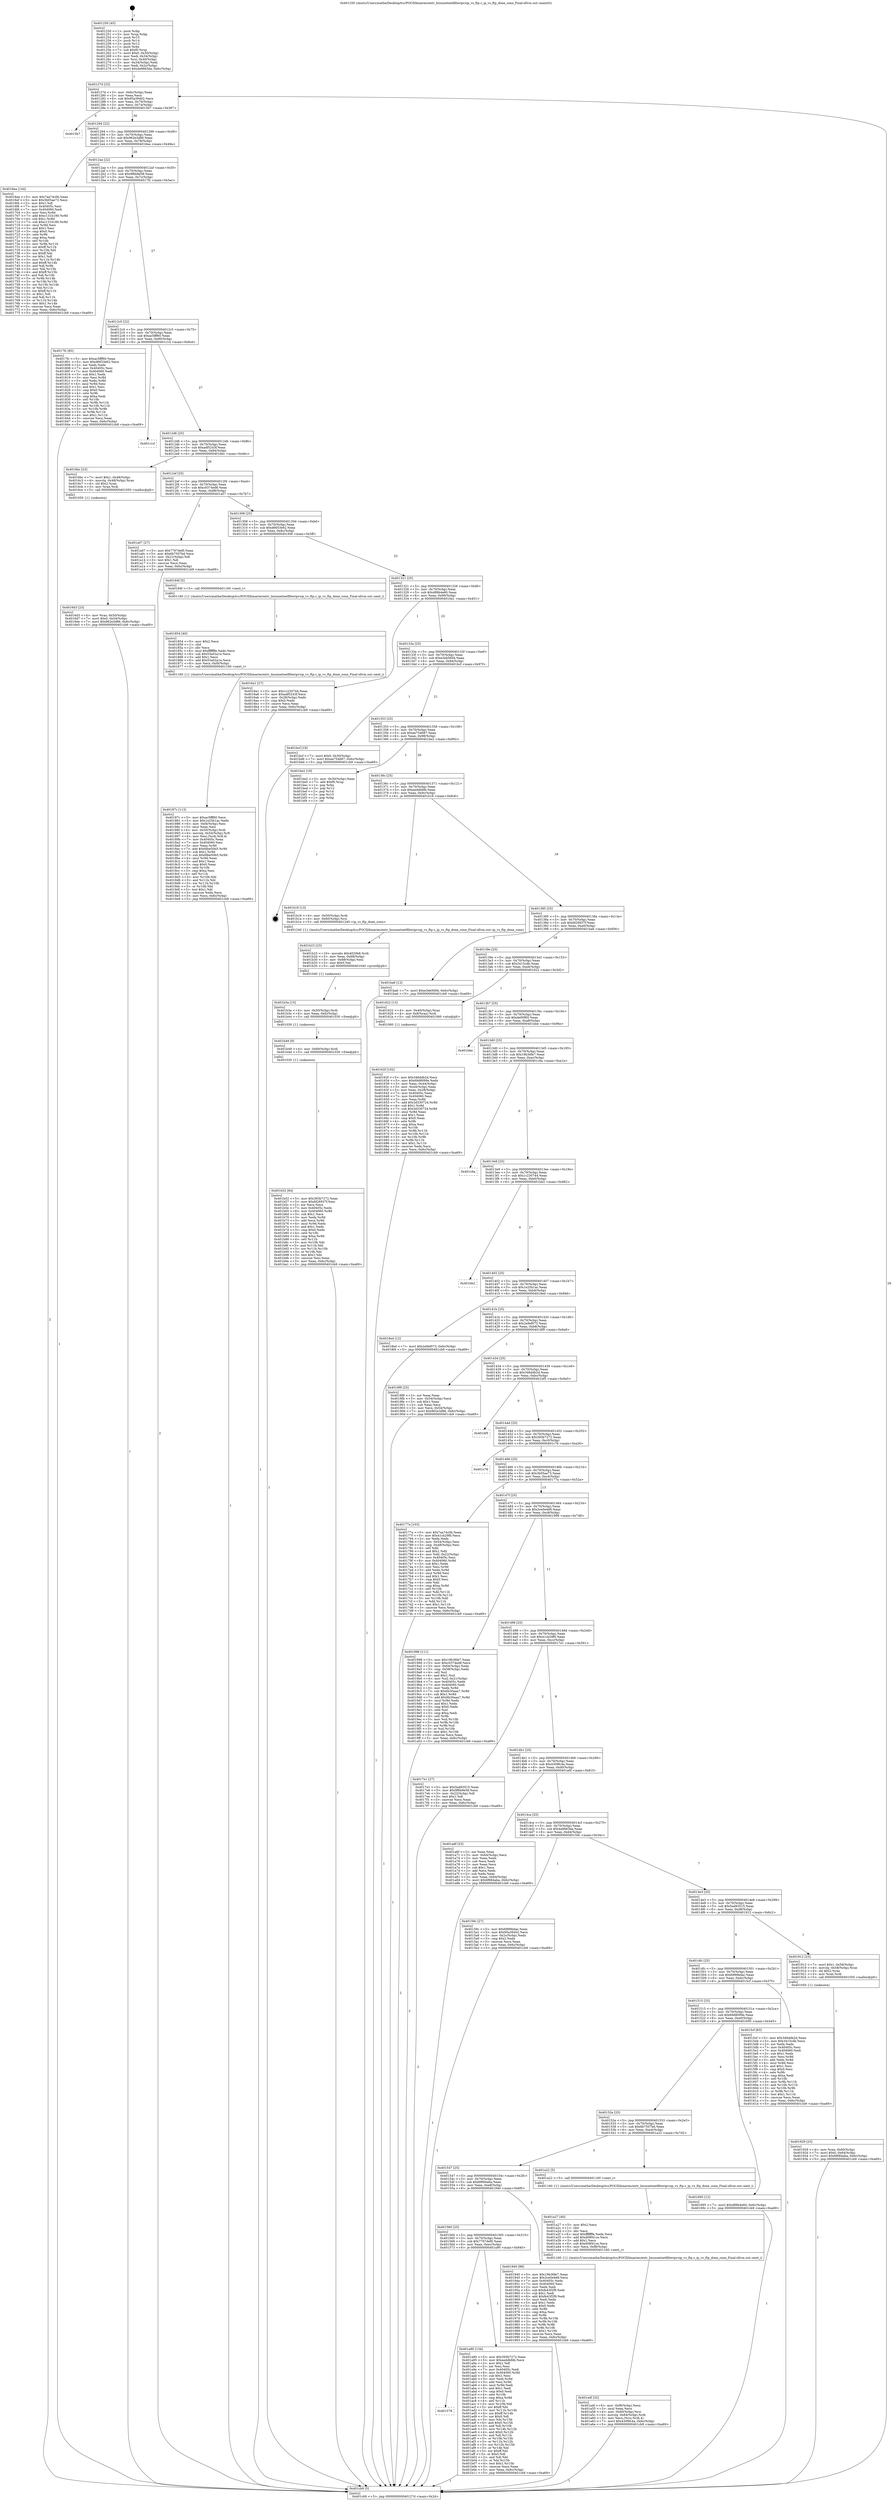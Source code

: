 digraph "0x401250" {
  label = "0x401250 (/mnt/c/Users/mathe/Desktop/tcc/POCII/binaries/extr_linuxnetnetfilteripvsip_vs_ftp.c_ip_vs_ftp_done_conn_Final-ollvm.out::main(0))"
  labelloc = "t"
  node[shape=record]

  Entry [label="",width=0.3,height=0.3,shape=circle,fillcolor=black,style=filled]
  "0x40127d" [label="{
     0x40127d [23]\l
     | [instrs]\l
     &nbsp;&nbsp;0x40127d \<+3\>: mov -0x6c(%rbp),%eax\l
     &nbsp;&nbsp;0x401280 \<+2\>: mov %eax,%ecx\l
     &nbsp;&nbsp;0x401282 \<+6\>: sub $0x95a39402,%ecx\l
     &nbsp;&nbsp;0x401288 \<+3\>: mov %eax,-0x70(%rbp)\l
     &nbsp;&nbsp;0x40128b \<+3\>: mov %ecx,-0x74(%rbp)\l
     &nbsp;&nbsp;0x40128e \<+6\>: je 00000000004015b7 \<main+0x367\>\l
  }"]
  "0x4015b7" [label="{
     0x4015b7\l
  }", style=dashed]
  "0x401294" [label="{
     0x401294 [22]\l
     | [instrs]\l
     &nbsp;&nbsp;0x401294 \<+5\>: jmp 0000000000401299 \<main+0x49\>\l
     &nbsp;&nbsp;0x401299 \<+3\>: mov -0x70(%rbp),%eax\l
     &nbsp;&nbsp;0x40129c \<+5\>: sub $0x962e3d86,%eax\l
     &nbsp;&nbsp;0x4012a1 \<+3\>: mov %eax,-0x78(%rbp)\l
     &nbsp;&nbsp;0x4012a4 \<+6\>: je 00000000004016ea \<main+0x49a\>\l
  }"]
  Exit [label="",width=0.3,height=0.3,shape=circle,fillcolor=black,style=filled,peripheries=2]
  "0x4016ea" [label="{
     0x4016ea [144]\l
     | [instrs]\l
     &nbsp;&nbsp;0x4016ea \<+5\>: mov $0x7aa74c0b,%eax\l
     &nbsp;&nbsp;0x4016ef \<+5\>: mov $0x3b05ae73,%ecx\l
     &nbsp;&nbsp;0x4016f4 \<+2\>: mov $0x1,%dl\l
     &nbsp;&nbsp;0x4016f6 \<+7\>: mov 0x40405c,%esi\l
     &nbsp;&nbsp;0x4016fd \<+7\>: mov 0x404060,%edi\l
     &nbsp;&nbsp;0x401704 \<+3\>: mov %esi,%r8d\l
     &nbsp;&nbsp;0x401707 \<+7\>: add $0xc131b180,%r8d\l
     &nbsp;&nbsp;0x40170e \<+4\>: sub $0x1,%r8d\l
     &nbsp;&nbsp;0x401712 \<+7\>: sub $0xc131b180,%r8d\l
     &nbsp;&nbsp;0x401719 \<+4\>: imul %r8d,%esi\l
     &nbsp;&nbsp;0x40171d \<+3\>: and $0x1,%esi\l
     &nbsp;&nbsp;0x401720 \<+3\>: cmp $0x0,%esi\l
     &nbsp;&nbsp;0x401723 \<+4\>: sete %r9b\l
     &nbsp;&nbsp;0x401727 \<+3\>: cmp $0xa,%edi\l
     &nbsp;&nbsp;0x40172a \<+4\>: setl %r10b\l
     &nbsp;&nbsp;0x40172e \<+3\>: mov %r9b,%r11b\l
     &nbsp;&nbsp;0x401731 \<+4\>: xor $0xff,%r11b\l
     &nbsp;&nbsp;0x401735 \<+3\>: mov %r10b,%bl\l
     &nbsp;&nbsp;0x401738 \<+3\>: xor $0xff,%bl\l
     &nbsp;&nbsp;0x40173b \<+3\>: xor $0x1,%dl\l
     &nbsp;&nbsp;0x40173e \<+3\>: mov %r11b,%r14b\l
     &nbsp;&nbsp;0x401741 \<+4\>: and $0xff,%r14b\l
     &nbsp;&nbsp;0x401745 \<+3\>: and %dl,%r9b\l
     &nbsp;&nbsp;0x401748 \<+3\>: mov %bl,%r15b\l
     &nbsp;&nbsp;0x40174b \<+4\>: and $0xff,%r15b\l
     &nbsp;&nbsp;0x40174f \<+3\>: and %dl,%r10b\l
     &nbsp;&nbsp;0x401752 \<+3\>: or %r9b,%r14b\l
     &nbsp;&nbsp;0x401755 \<+3\>: or %r10b,%r15b\l
     &nbsp;&nbsp;0x401758 \<+3\>: xor %r15b,%r14b\l
     &nbsp;&nbsp;0x40175b \<+3\>: or %bl,%r11b\l
     &nbsp;&nbsp;0x40175e \<+4\>: xor $0xff,%r11b\l
     &nbsp;&nbsp;0x401762 \<+3\>: or $0x1,%dl\l
     &nbsp;&nbsp;0x401765 \<+3\>: and %dl,%r11b\l
     &nbsp;&nbsp;0x401768 \<+3\>: or %r11b,%r14b\l
     &nbsp;&nbsp;0x40176b \<+4\>: test $0x1,%r14b\l
     &nbsp;&nbsp;0x40176f \<+3\>: cmovne %ecx,%eax\l
     &nbsp;&nbsp;0x401772 \<+3\>: mov %eax,-0x6c(%rbp)\l
     &nbsp;&nbsp;0x401775 \<+5\>: jmp 0000000000401cb9 \<main+0xa69\>\l
  }"]
  "0x4012aa" [label="{
     0x4012aa [22]\l
     | [instrs]\l
     &nbsp;&nbsp;0x4012aa \<+5\>: jmp 00000000004012af \<main+0x5f\>\l
     &nbsp;&nbsp;0x4012af \<+3\>: mov -0x70(%rbp),%eax\l
     &nbsp;&nbsp;0x4012b2 \<+5\>: sub $0x9f6b9e58,%eax\l
     &nbsp;&nbsp;0x4012b7 \<+3\>: mov %eax,-0x7c(%rbp)\l
     &nbsp;&nbsp;0x4012ba \<+6\>: je 00000000004017fc \<main+0x5ac\>\l
  }"]
  "0x401b52" [label="{
     0x401b52 [84]\l
     | [instrs]\l
     &nbsp;&nbsp;0x401b52 \<+5\>: mov $0x393b7272,%eax\l
     &nbsp;&nbsp;0x401b57 \<+5\>: mov $0xfd26937f,%esi\l
     &nbsp;&nbsp;0x401b5c \<+2\>: xor %ecx,%ecx\l
     &nbsp;&nbsp;0x401b5e \<+7\>: mov 0x40405c,%edx\l
     &nbsp;&nbsp;0x401b65 \<+8\>: mov 0x404060,%r8d\l
     &nbsp;&nbsp;0x401b6d \<+3\>: sub $0x1,%ecx\l
     &nbsp;&nbsp;0x401b70 \<+3\>: mov %edx,%r9d\l
     &nbsp;&nbsp;0x401b73 \<+3\>: add %ecx,%r9d\l
     &nbsp;&nbsp;0x401b76 \<+4\>: imul %r9d,%edx\l
     &nbsp;&nbsp;0x401b7a \<+3\>: and $0x1,%edx\l
     &nbsp;&nbsp;0x401b7d \<+3\>: cmp $0x0,%edx\l
     &nbsp;&nbsp;0x401b80 \<+4\>: sete %r10b\l
     &nbsp;&nbsp;0x401b84 \<+4\>: cmp $0xa,%r8d\l
     &nbsp;&nbsp;0x401b88 \<+4\>: setl %r11b\l
     &nbsp;&nbsp;0x401b8c \<+3\>: mov %r10b,%bl\l
     &nbsp;&nbsp;0x401b8f \<+3\>: and %r11b,%bl\l
     &nbsp;&nbsp;0x401b92 \<+3\>: xor %r11b,%r10b\l
     &nbsp;&nbsp;0x401b95 \<+3\>: or %r10b,%bl\l
     &nbsp;&nbsp;0x401b98 \<+3\>: test $0x1,%bl\l
     &nbsp;&nbsp;0x401b9b \<+3\>: cmovne %esi,%eax\l
     &nbsp;&nbsp;0x401b9e \<+3\>: mov %eax,-0x6c(%rbp)\l
     &nbsp;&nbsp;0x401ba1 \<+5\>: jmp 0000000000401cb9 \<main+0xa69\>\l
  }"]
  "0x4017fc" [label="{
     0x4017fc [83]\l
     | [instrs]\l
     &nbsp;&nbsp;0x4017fc \<+5\>: mov $0xac5fff60,%eax\l
     &nbsp;&nbsp;0x401801 \<+5\>: mov $0xd6653e62,%ecx\l
     &nbsp;&nbsp;0x401806 \<+2\>: xor %edx,%edx\l
     &nbsp;&nbsp;0x401808 \<+7\>: mov 0x40405c,%esi\l
     &nbsp;&nbsp;0x40180f \<+7\>: mov 0x404060,%edi\l
     &nbsp;&nbsp;0x401816 \<+3\>: sub $0x1,%edx\l
     &nbsp;&nbsp;0x401819 \<+3\>: mov %esi,%r8d\l
     &nbsp;&nbsp;0x40181c \<+3\>: add %edx,%r8d\l
     &nbsp;&nbsp;0x40181f \<+4\>: imul %r8d,%esi\l
     &nbsp;&nbsp;0x401823 \<+3\>: and $0x1,%esi\l
     &nbsp;&nbsp;0x401826 \<+3\>: cmp $0x0,%esi\l
     &nbsp;&nbsp;0x401829 \<+4\>: sete %r9b\l
     &nbsp;&nbsp;0x40182d \<+3\>: cmp $0xa,%edi\l
     &nbsp;&nbsp;0x401830 \<+4\>: setl %r10b\l
     &nbsp;&nbsp;0x401834 \<+3\>: mov %r9b,%r11b\l
     &nbsp;&nbsp;0x401837 \<+3\>: and %r10b,%r11b\l
     &nbsp;&nbsp;0x40183a \<+3\>: xor %r10b,%r9b\l
     &nbsp;&nbsp;0x40183d \<+3\>: or %r9b,%r11b\l
     &nbsp;&nbsp;0x401840 \<+4\>: test $0x1,%r11b\l
     &nbsp;&nbsp;0x401844 \<+3\>: cmovne %ecx,%eax\l
     &nbsp;&nbsp;0x401847 \<+3\>: mov %eax,-0x6c(%rbp)\l
     &nbsp;&nbsp;0x40184a \<+5\>: jmp 0000000000401cb9 \<main+0xa69\>\l
  }"]
  "0x4012c0" [label="{
     0x4012c0 [22]\l
     | [instrs]\l
     &nbsp;&nbsp;0x4012c0 \<+5\>: jmp 00000000004012c5 \<main+0x75\>\l
     &nbsp;&nbsp;0x4012c5 \<+3\>: mov -0x70(%rbp),%eax\l
     &nbsp;&nbsp;0x4012c8 \<+5\>: sub $0xac5fff60,%eax\l
     &nbsp;&nbsp;0x4012cd \<+3\>: mov %eax,-0x80(%rbp)\l
     &nbsp;&nbsp;0x4012d0 \<+6\>: je 0000000000401c1d \<main+0x9cd\>\l
  }"]
  "0x401b49" [label="{
     0x401b49 [9]\l
     | [instrs]\l
     &nbsp;&nbsp;0x401b49 \<+4\>: mov -0x60(%rbp),%rdi\l
     &nbsp;&nbsp;0x401b4d \<+5\>: call 0000000000401030 \<free@plt\>\l
     | [calls]\l
     &nbsp;&nbsp;0x401030 \{1\} (unknown)\l
  }"]
  "0x401c1d" [label="{
     0x401c1d\l
  }", style=dashed]
  "0x4012d6" [label="{
     0x4012d6 [25]\l
     | [instrs]\l
     &nbsp;&nbsp;0x4012d6 \<+5\>: jmp 00000000004012db \<main+0x8b\>\l
     &nbsp;&nbsp;0x4012db \<+3\>: mov -0x70(%rbp),%eax\l
     &nbsp;&nbsp;0x4012de \<+5\>: sub $0xadf5243f,%eax\l
     &nbsp;&nbsp;0x4012e3 \<+6\>: mov %eax,-0x84(%rbp)\l
     &nbsp;&nbsp;0x4012e9 \<+6\>: je 00000000004016bc \<main+0x46c\>\l
  }"]
  "0x401b3a" [label="{
     0x401b3a [15]\l
     | [instrs]\l
     &nbsp;&nbsp;0x401b3a \<+4\>: mov -0x50(%rbp),%rdi\l
     &nbsp;&nbsp;0x401b3e \<+6\>: mov %eax,-0xfc(%rbp)\l
     &nbsp;&nbsp;0x401b44 \<+5\>: call 0000000000401030 \<free@plt\>\l
     | [calls]\l
     &nbsp;&nbsp;0x401030 \{1\} (unknown)\l
  }"]
  "0x4016bc" [label="{
     0x4016bc [23]\l
     | [instrs]\l
     &nbsp;&nbsp;0x4016bc \<+7\>: movl $0x1,-0x48(%rbp)\l
     &nbsp;&nbsp;0x4016c3 \<+4\>: movslq -0x48(%rbp),%rax\l
     &nbsp;&nbsp;0x4016c7 \<+4\>: shl $0x2,%rax\l
     &nbsp;&nbsp;0x4016cb \<+3\>: mov %rax,%rdi\l
     &nbsp;&nbsp;0x4016ce \<+5\>: call 0000000000401050 \<malloc@plt\>\l
     | [calls]\l
     &nbsp;&nbsp;0x401050 \{1\} (unknown)\l
  }"]
  "0x4012ef" [label="{
     0x4012ef [25]\l
     | [instrs]\l
     &nbsp;&nbsp;0x4012ef \<+5\>: jmp 00000000004012f4 \<main+0xa4\>\l
     &nbsp;&nbsp;0x4012f4 \<+3\>: mov -0x70(%rbp),%eax\l
     &nbsp;&nbsp;0x4012f7 \<+5\>: sub $0xc0374ed8,%eax\l
     &nbsp;&nbsp;0x4012fc \<+6\>: mov %eax,-0x88(%rbp)\l
     &nbsp;&nbsp;0x401302 \<+6\>: je 0000000000401a07 \<main+0x7b7\>\l
  }"]
  "0x401b23" [label="{
     0x401b23 [23]\l
     | [instrs]\l
     &nbsp;&nbsp;0x401b23 \<+10\>: movabs $0x4020b6,%rdi\l
     &nbsp;&nbsp;0x401b2d \<+3\>: mov %eax,-0x68(%rbp)\l
     &nbsp;&nbsp;0x401b30 \<+3\>: mov -0x68(%rbp),%esi\l
     &nbsp;&nbsp;0x401b33 \<+2\>: mov $0x0,%al\l
     &nbsp;&nbsp;0x401b35 \<+5\>: call 0000000000401040 \<printf@plt\>\l
     | [calls]\l
     &nbsp;&nbsp;0x401040 \{1\} (unknown)\l
  }"]
  "0x401a07" [label="{
     0x401a07 [27]\l
     | [instrs]\l
     &nbsp;&nbsp;0x401a07 \<+5\>: mov $0x7767def0,%eax\l
     &nbsp;&nbsp;0x401a0c \<+5\>: mov $0x6b7507bd,%ecx\l
     &nbsp;&nbsp;0x401a11 \<+3\>: mov -0x21(%rbp),%dl\l
     &nbsp;&nbsp;0x401a14 \<+3\>: test $0x1,%dl\l
     &nbsp;&nbsp;0x401a17 \<+3\>: cmovne %ecx,%eax\l
     &nbsp;&nbsp;0x401a1a \<+3\>: mov %eax,-0x6c(%rbp)\l
     &nbsp;&nbsp;0x401a1d \<+5\>: jmp 0000000000401cb9 \<main+0xa69\>\l
  }"]
  "0x401308" [label="{
     0x401308 [25]\l
     | [instrs]\l
     &nbsp;&nbsp;0x401308 \<+5\>: jmp 000000000040130d \<main+0xbd\>\l
     &nbsp;&nbsp;0x40130d \<+3\>: mov -0x70(%rbp),%eax\l
     &nbsp;&nbsp;0x401310 \<+5\>: sub $0xd6653e62,%eax\l
     &nbsp;&nbsp;0x401315 \<+6\>: mov %eax,-0x8c(%rbp)\l
     &nbsp;&nbsp;0x40131b \<+6\>: je 000000000040184f \<main+0x5ff\>\l
  }"]
  "0x401579" [label="{
     0x401579\l
  }", style=dashed]
  "0x40184f" [label="{
     0x40184f [5]\l
     | [instrs]\l
     &nbsp;&nbsp;0x40184f \<+5\>: call 0000000000401160 \<next_i\>\l
     | [calls]\l
     &nbsp;&nbsp;0x401160 \{1\} (/mnt/c/Users/mathe/Desktop/tcc/POCII/binaries/extr_linuxnetnetfilteripvsip_vs_ftp.c_ip_vs_ftp_done_conn_Final-ollvm.out::next_i)\l
  }"]
  "0x401321" [label="{
     0x401321 [25]\l
     | [instrs]\l
     &nbsp;&nbsp;0x401321 \<+5\>: jmp 0000000000401326 \<main+0xd6\>\l
     &nbsp;&nbsp;0x401326 \<+3\>: mov -0x70(%rbp),%eax\l
     &nbsp;&nbsp;0x401329 \<+5\>: sub $0xd89b4e60,%eax\l
     &nbsp;&nbsp;0x40132e \<+6\>: mov %eax,-0x90(%rbp)\l
     &nbsp;&nbsp;0x401334 \<+6\>: je 00000000004016a1 \<main+0x451\>\l
  }"]
  "0x401a90" [label="{
     0x401a90 [134]\l
     | [instrs]\l
     &nbsp;&nbsp;0x401a90 \<+5\>: mov $0x393b7272,%eax\l
     &nbsp;&nbsp;0x401a95 \<+5\>: mov $0xeeddbfdb,%ecx\l
     &nbsp;&nbsp;0x401a9a \<+2\>: mov $0x1,%dl\l
     &nbsp;&nbsp;0x401a9c \<+2\>: xor %esi,%esi\l
     &nbsp;&nbsp;0x401a9e \<+7\>: mov 0x40405c,%edi\l
     &nbsp;&nbsp;0x401aa5 \<+8\>: mov 0x404060,%r8d\l
     &nbsp;&nbsp;0x401aad \<+3\>: sub $0x1,%esi\l
     &nbsp;&nbsp;0x401ab0 \<+3\>: mov %edi,%r9d\l
     &nbsp;&nbsp;0x401ab3 \<+3\>: add %esi,%r9d\l
     &nbsp;&nbsp;0x401ab6 \<+4\>: imul %r9d,%edi\l
     &nbsp;&nbsp;0x401aba \<+3\>: and $0x1,%edi\l
     &nbsp;&nbsp;0x401abd \<+3\>: cmp $0x0,%edi\l
     &nbsp;&nbsp;0x401ac0 \<+4\>: sete %r10b\l
     &nbsp;&nbsp;0x401ac4 \<+4\>: cmp $0xa,%r8d\l
     &nbsp;&nbsp;0x401ac8 \<+4\>: setl %r11b\l
     &nbsp;&nbsp;0x401acc \<+3\>: mov %r10b,%bl\l
     &nbsp;&nbsp;0x401acf \<+3\>: xor $0xff,%bl\l
     &nbsp;&nbsp;0x401ad2 \<+3\>: mov %r11b,%r14b\l
     &nbsp;&nbsp;0x401ad5 \<+4\>: xor $0xff,%r14b\l
     &nbsp;&nbsp;0x401ad9 \<+3\>: xor $0x0,%dl\l
     &nbsp;&nbsp;0x401adc \<+3\>: mov %bl,%r15b\l
     &nbsp;&nbsp;0x401adf \<+4\>: and $0x0,%r15b\l
     &nbsp;&nbsp;0x401ae3 \<+3\>: and %dl,%r10b\l
     &nbsp;&nbsp;0x401ae6 \<+3\>: mov %r14b,%r12b\l
     &nbsp;&nbsp;0x401ae9 \<+4\>: and $0x0,%r12b\l
     &nbsp;&nbsp;0x401aed \<+3\>: and %dl,%r11b\l
     &nbsp;&nbsp;0x401af0 \<+3\>: or %r10b,%r15b\l
     &nbsp;&nbsp;0x401af3 \<+3\>: or %r11b,%r12b\l
     &nbsp;&nbsp;0x401af6 \<+3\>: xor %r12b,%r15b\l
     &nbsp;&nbsp;0x401af9 \<+3\>: or %r14b,%bl\l
     &nbsp;&nbsp;0x401afc \<+3\>: xor $0xff,%bl\l
     &nbsp;&nbsp;0x401aff \<+3\>: or $0x0,%dl\l
     &nbsp;&nbsp;0x401b02 \<+2\>: and %dl,%bl\l
     &nbsp;&nbsp;0x401b04 \<+3\>: or %bl,%r15b\l
     &nbsp;&nbsp;0x401b07 \<+4\>: test $0x1,%r15b\l
     &nbsp;&nbsp;0x401b0b \<+3\>: cmovne %ecx,%eax\l
     &nbsp;&nbsp;0x401b0e \<+3\>: mov %eax,-0x6c(%rbp)\l
     &nbsp;&nbsp;0x401b11 \<+5\>: jmp 0000000000401cb9 \<main+0xa69\>\l
  }"]
  "0x4016a1" [label="{
     0x4016a1 [27]\l
     | [instrs]\l
     &nbsp;&nbsp;0x4016a1 \<+5\>: mov $0x1c230744,%eax\l
     &nbsp;&nbsp;0x4016a6 \<+5\>: mov $0xadf5243f,%ecx\l
     &nbsp;&nbsp;0x4016ab \<+3\>: mov -0x28(%rbp),%edx\l
     &nbsp;&nbsp;0x4016ae \<+3\>: cmp $0x0,%edx\l
     &nbsp;&nbsp;0x4016b1 \<+3\>: cmove %ecx,%eax\l
     &nbsp;&nbsp;0x4016b4 \<+3\>: mov %eax,-0x6c(%rbp)\l
     &nbsp;&nbsp;0x4016b7 \<+5\>: jmp 0000000000401cb9 \<main+0xa69\>\l
  }"]
  "0x40133a" [label="{
     0x40133a [25]\l
     | [instrs]\l
     &nbsp;&nbsp;0x40133a \<+5\>: jmp 000000000040133f \<main+0xef\>\l
     &nbsp;&nbsp;0x40133f \<+3\>: mov -0x70(%rbp),%eax\l
     &nbsp;&nbsp;0x401342 \<+5\>: sub $0xe3eb5694,%eax\l
     &nbsp;&nbsp;0x401347 \<+6\>: mov %eax,-0x94(%rbp)\l
     &nbsp;&nbsp;0x40134d \<+6\>: je 0000000000401bcf \<main+0x97f\>\l
  }"]
  "0x401a4f" [label="{
     0x401a4f [32]\l
     | [instrs]\l
     &nbsp;&nbsp;0x401a4f \<+6\>: mov -0xf8(%rbp),%ecx\l
     &nbsp;&nbsp;0x401a55 \<+3\>: imul %eax,%ecx\l
     &nbsp;&nbsp;0x401a58 \<+4\>: mov -0x60(%rbp),%rsi\l
     &nbsp;&nbsp;0x401a5c \<+4\>: movslq -0x64(%rbp),%rdi\l
     &nbsp;&nbsp;0x401a60 \<+3\>: mov %ecx,(%rsi,%rdi,4)\l
     &nbsp;&nbsp;0x401a63 \<+7\>: movl $0x4309fc4a,-0x6c(%rbp)\l
     &nbsp;&nbsp;0x401a6a \<+5\>: jmp 0000000000401cb9 \<main+0xa69\>\l
  }"]
  "0x401bcf" [label="{
     0x401bcf [19]\l
     | [instrs]\l
     &nbsp;&nbsp;0x401bcf \<+7\>: movl $0x0,-0x30(%rbp)\l
     &nbsp;&nbsp;0x401bd6 \<+7\>: movl $0xee754687,-0x6c(%rbp)\l
     &nbsp;&nbsp;0x401bdd \<+5\>: jmp 0000000000401cb9 \<main+0xa69\>\l
  }"]
  "0x401353" [label="{
     0x401353 [25]\l
     | [instrs]\l
     &nbsp;&nbsp;0x401353 \<+5\>: jmp 0000000000401358 \<main+0x108\>\l
     &nbsp;&nbsp;0x401358 \<+3\>: mov -0x70(%rbp),%eax\l
     &nbsp;&nbsp;0x40135b \<+5\>: sub $0xee754687,%eax\l
     &nbsp;&nbsp;0x401360 \<+6\>: mov %eax,-0x98(%rbp)\l
     &nbsp;&nbsp;0x401366 \<+6\>: je 0000000000401be2 \<main+0x992\>\l
  }"]
  "0x401a27" [label="{
     0x401a27 [40]\l
     | [instrs]\l
     &nbsp;&nbsp;0x401a27 \<+5\>: mov $0x2,%ecx\l
     &nbsp;&nbsp;0x401a2c \<+1\>: cltd\l
     &nbsp;&nbsp;0x401a2d \<+2\>: idiv %ecx\l
     &nbsp;&nbsp;0x401a2f \<+6\>: imul $0xfffffffe,%edx,%ecx\l
     &nbsp;&nbsp;0x401a35 \<+6\>: add $0xd08f41ce,%ecx\l
     &nbsp;&nbsp;0x401a3b \<+3\>: add $0x1,%ecx\l
     &nbsp;&nbsp;0x401a3e \<+6\>: sub $0xd08f41ce,%ecx\l
     &nbsp;&nbsp;0x401a44 \<+6\>: mov %ecx,-0xf8(%rbp)\l
     &nbsp;&nbsp;0x401a4a \<+5\>: call 0000000000401160 \<next_i\>\l
     | [calls]\l
     &nbsp;&nbsp;0x401160 \{1\} (/mnt/c/Users/mathe/Desktop/tcc/POCII/binaries/extr_linuxnetnetfilteripvsip_vs_ftp.c_ip_vs_ftp_done_conn_Final-ollvm.out::next_i)\l
  }"]
  "0x401be2" [label="{
     0x401be2 [19]\l
     | [instrs]\l
     &nbsp;&nbsp;0x401be2 \<+3\>: mov -0x30(%rbp),%eax\l
     &nbsp;&nbsp;0x401be5 \<+7\>: add $0xf0,%rsp\l
     &nbsp;&nbsp;0x401bec \<+1\>: pop %rbx\l
     &nbsp;&nbsp;0x401bed \<+2\>: pop %r12\l
     &nbsp;&nbsp;0x401bef \<+2\>: pop %r14\l
     &nbsp;&nbsp;0x401bf1 \<+2\>: pop %r15\l
     &nbsp;&nbsp;0x401bf3 \<+1\>: pop %rbp\l
     &nbsp;&nbsp;0x401bf4 \<+1\>: ret\l
  }"]
  "0x40136c" [label="{
     0x40136c [25]\l
     | [instrs]\l
     &nbsp;&nbsp;0x40136c \<+5\>: jmp 0000000000401371 \<main+0x121\>\l
     &nbsp;&nbsp;0x401371 \<+3\>: mov -0x70(%rbp),%eax\l
     &nbsp;&nbsp;0x401374 \<+5\>: sub $0xeeddbfdb,%eax\l
     &nbsp;&nbsp;0x401379 \<+6\>: mov %eax,-0x9c(%rbp)\l
     &nbsp;&nbsp;0x40137f \<+6\>: je 0000000000401b16 \<main+0x8c6\>\l
  }"]
  "0x401560" [label="{
     0x401560 [25]\l
     | [instrs]\l
     &nbsp;&nbsp;0x401560 \<+5\>: jmp 0000000000401565 \<main+0x315\>\l
     &nbsp;&nbsp;0x401565 \<+3\>: mov -0x70(%rbp),%eax\l
     &nbsp;&nbsp;0x401568 \<+5\>: sub $0x7767def0,%eax\l
     &nbsp;&nbsp;0x40156d \<+6\>: mov %eax,-0xec(%rbp)\l
     &nbsp;&nbsp;0x401573 \<+6\>: je 0000000000401a90 \<main+0x840\>\l
  }"]
  "0x401b16" [label="{
     0x401b16 [13]\l
     | [instrs]\l
     &nbsp;&nbsp;0x401b16 \<+4\>: mov -0x50(%rbp),%rdi\l
     &nbsp;&nbsp;0x401b1a \<+4\>: mov -0x60(%rbp),%rsi\l
     &nbsp;&nbsp;0x401b1e \<+5\>: call 0000000000401240 \<ip_vs_ftp_done_conn\>\l
     | [calls]\l
     &nbsp;&nbsp;0x401240 \{1\} (/mnt/c/Users/mathe/Desktop/tcc/POCII/binaries/extr_linuxnetnetfilteripvsip_vs_ftp.c_ip_vs_ftp_done_conn_Final-ollvm.out::ip_vs_ftp_done_conn)\l
  }"]
  "0x401385" [label="{
     0x401385 [25]\l
     | [instrs]\l
     &nbsp;&nbsp;0x401385 \<+5\>: jmp 000000000040138a \<main+0x13a\>\l
     &nbsp;&nbsp;0x40138a \<+3\>: mov -0x70(%rbp),%eax\l
     &nbsp;&nbsp;0x40138d \<+5\>: sub $0xfd26937f,%eax\l
     &nbsp;&nbsp;0x401392 \<+6\>: mov %eax,-0xa0(%rbp)\l
     &nbsp;&nbsp;0x401398 \<+6\>: je 0000000000401ba6 \<main+0x956\>\l
  }"]
  "0x401940" [label="{
     0x401940 [88]\l
     | [instrs]\l
     &nbsp;&nbsp;0x401940 \<+5\>: mov $0x19b36fe7,%eax\l
     &nbsp;&nbsp;0x401945 \<+5\>: mov $0x3ce0e4d9,%ecx\l
     &nbsp;&nbsp;0x40194a \<+7\>: mov 0x40405c,%edx\l
     &nbsp;&nbsp;0x401951 \<+7\>: mov 0x404060,%esi\l
     &nbsp;&nbsp;0x401958 \<+2\>: mov %edx,%edi\l
     &nbsp;&nbsp;0x40195a \<+6\>: sub $0xfe43f2f9,%edi\l
     &nbsp;&nbsp;0x401960 \<+3\>: sub $0x1,%edi\l
     &nbsp;&nbsp;0x401963 \<+6\>: add $0xfe43f2f9,%edi\l
     &nbsp;&nbsp;0x401969 \<+3\>: imul %edi,%edx\l
     &nbsp;&nbsp;0x40196c \<+3\>: and $0x1,%edx\l
     &nbsp;&nbsp;0x40196f \<+3\>: cmp $0x0,%edx\l
     &nbsp;&nbsp;0x401972 \<+4\>: sete %r8b\l
     &nbsp;&nbsp;0x401976 \<+3\>: cmp $0xa,%esi\l
     &nbsp;&nbsp;0x401979 \<+4\>: setl %r9b\l
     &nbsp;&nbsp;0x40197d \<+3\>: mov %r8b,%r10b\l
     &nbsp;&nbsp;0x401980 \<+3\>: and %r9b,%r10b\l
     &nbsp;&nbsp;0x401983 \<+3\>: xor %r9b,%r8b\l
     &nbsp;&nbsp;0x401986 \<+3\>: or %r8b,%r10b\l
     &nbsp;&nbsp;0x401989 \<+4\>: test $0x1,%r10b\l
     &nbsp;&nbsp;0x40198d \<+3\>: cmovne %ecx,%eax\l
     &nbsp;&nbsp;0x401990 \<+3\>: mov %eax,-0x6c(%rbp)\l
     &nbsp;&nbsp;0x401993 \<+5\>: jmp 0000000000401cb9 \<main+0xa69\>\l
  }"]
  "0x401ba6" [label="{
     0x401ba6 [12]\l
     | [instrs]\l
     &nbsp;&nbsp;0x401ba6 \<+7\>: movl $0xe3eb5694,-0x6c(%rbp)\l
     &nbsp;&nbsp;0x401bad \<+5\>: jmp 0000000000401cb9 \<main+0xa69\>\l
  }"]
  "0x40139e" [label="{
     0x40139e [25]\l
     | [instrs]\l
     &nbsp;&nbsp;0x40139e \<+5\>: jmp 00000000004013a3 \<main+0x153\>\l
     &nbsp;&nbsp;0x4013a3 \<+3\>: mov -0x70(%rbp),%eax\l
     &nbsp;&nbsp;0x4013a6 \<+5\>: sub $0x3415cdb,%eax\l
     &nbsp;&nbsp;0x4013ab \<+6\>: mov %eax,-0xa4(%rbp)\l
     &nbsp;&nbsp;0x4013b1 \<+6\>: je 0000000000401622 \<main+0x3d2\>\l
  }"]
  "0x401547" [label="{
     0x401547 [25]\l
     | [instrs]\l
     &nbsp;&nbsp;0x401547 \<+5\>: jmp 000000000040154c \<main+0x2fc\>\l
     &nbsp;&nbsp;0x40154c \<+3\>: mov -0x70(%rbp),%eax\l
     &nbsp;&nbsp;0x40154f \<+5\>: sub $0x6f684aba,%eax\l
     &nbsp;&nbsp;0x401554 \<+6\>: mov %eax,-0xe8(%rbp)\l
     &nbsp;&nbsp;0x40155a \<+6\>: je 0000000000401940 \<main+0x6f0\>\l
  }"]
  "0x401622" [label="{
     0x401622 [13]\l
     | [instrs]\l
     &nbsp;&nbsp;0x401622 \<+4\>: mov -0x40(%rbp),%rax\l
     &nbsp;&nbsp;0x401626 \<+4\>: mov 0x8(%rax),%rdi\l
     &nbsp;&nbsp;0x40162a \<+5\>: call 0000000000401060 \<atoi@plt\>\l
     | [calls]\l
     &nbsp;&nbsp;0x401060 \{1\} (unknown)\l
  }"]
  "0x4013b7" [label="{
     0x4013b7 [25]\l
     | [instrs]\l
     &nbsp;&nbsp;0x4013b7 \<+5\>: jmp 00000000004013bc \<main+0x16c\>\l
     &nbsp;&nbsp;0x4013bc \<+3\>: mov -0x70(%rbp),%eax\l
     &nbsp;&nbsp;0x4013bf \<+5\>: sub $0xde00f65,%eax\l
     &nbsp;&nbsp;0x4013c4 \<+6\>: mov %eax,-0xa8(%rbp)\l
     &nbsp;&nbsp;0x4013ca \<+6\>: je 0000000000401bbe \<main+0x96e\>\l
  }"]
  "0x401a22" [label="{
     0x401a22 [5]\l
     | [instrs]\l
     &nbsp;&nbsp;0x401a22 \<+5\>: call 0000000000401160 \<next_i\>\l
     | [calls]\l
     &nbsp;&nbsp;0x401160 \{1\} (/mnt/c/Users/mathe/Desktop/tcc/POCII/binaries/extr_linuxnetnetfilteripvsip_vs_ftp.c_ip_vs_ftp_done_conn_Final-ollvm.out::next_i)\l
  }"]
  "0x401bbe" [label="{
     0x401bbe\l
  }", style=dashed]
  "0x4013d0" [label="{
     0x4013d0 [25]\l
     | [instrs]\l
     &nbsp;&nbsp;0x4013d0 \<+5\>: jmp 00000000004013d5 \<main+0x185\>\l
     &nbsp;&nbsp;0x4013d5 \<+3\>: mov -0x70(%rbp),%eax\l
     &nbsp;&nbsp;0x4013d8 \<+5\>: sub $0x19b36fe7,%eax\l
     &nbsp;&nbsp;0x4013dd \<+6\>: mov %eax,-0xac(%rbp)\l
     &nbsp;&nbsp;0x4013e3 \<+6\>: je 0000000000401c6a \<main+0xa1a\>\l
  }"]
  "0x401929" [label="{
     0x401929 [23]\l
     | [instrs]\l
     &nbsp;&nbsp;0x401929 \<+4\>: mov %rax,-0x60(%rbp)\l
     &nbsp;&nbsp;0x40192d \<+7\>: movl $0x0,-0x64(%rbp)\l
     &nbsp;&nbsp;0x401934 \<+7\>: movl $0x6f684aba,-0x6c(%rbp)\l
     &nbsp;&nbsp;0x40193b \<+5\>: jmp 0000000000401cb9 \<main+0xa69\>\l
  }"]
  "0x401c6a" [label="{
     0x401c6a\l
  }", style=dashed]
  "0x4013e9" [label="{
     0x4013e9 [25]\l
     | [instrs]\l
     &nbsp;&nbsp;0x4013e9 \<+5\>: jmp 00000000004013ee \<main+0x19e\>\l
     &nbsp;&nbsp;0x4013ee \<+3\>: mov -0x70(%rbp),%eax\l
     &nbsp;&nbsp;0x4013f1 \<+5\>: sub $0x1c230744,%eax\l
     &nbsp;&nbsp;0x4013f6 \<+6\>: mov %eax,-0xb0(%rbp)\l
     &nbsp;&nbsp;0x4013fc \<+6\>: je 0000000000401bb2 \<main+0x962\>\l
  }"]
  "0x40187c" [label="{
     0x40187c [113]\l
     | [instrs]\l
     &nbsp;&nbsp;0x40187c \<+5\>: mov $0xac5fff60,%ecx\l
     &nbsp;&nbsp;0x401881 \<+5\>: mov $0x1e25b1ac,%edx\l
     &nbsp;&nbsp;0x401886 \<+6\>: mov -0xf4(%rbp),%esi\l
     &nbsp;&nbsp;0x40188c \<+3\>: imul %eax,%esi\l
     &nbsp;&nbsp;0x40188f \<+4\>: mov -0x50(%rbp),%rdi\l
     &nbsp;&nbsp;0x401893 \<+4\>: movslq -0x54(%rbp),%r8\l
     &nbsp;&nbsp;0x401897 \<+4\>: mov %esi,(%rdi,%r8,4)\l
     &nbsp;&nbsp;0x40189b \<+7\>: mov 0x40405c,%eax\l
     &nbsp;&nbsp;0x4018a2 \<+7\>: mov 0x404060,%esi\l
     &nbsp;&nbsp;0x4018a9 \<+3\>: mov %eax,%r9d\l
     &nbsp;&nbsp;0x4018ac \<+7\>: add $0xfdbe50b5,%r9d\l
     &nbsp;&nbsp;0x4018b3 \<+4\>: sub $0x1,%r9d\l
     &nbsp;&nbsp;0x4018b7 \<+7\>: sub $0xfdbe50b5,%r9d\l
     &nbsp;&nbsp;0x4018be \<+4\>: imul %r9d,%eax\l
     &nbsp;&nbsp;0x4018c2 \<+3\>: and $0x1,%eax\l
     &nbsp;&nbsp;0x4018c5 \<+3\>: cmp $0x0,%eax\l
     &nbsp;&nbsp;0x4018c8 \<+4\>: sete %r10b\l
     &nbsp;&nbsp;0x4018cc \<+3\>: cmp $0xa,%esi\l
     &nbsp;&nbsp;0x4018cf \<+4\>: setl %r11b\l
     &nbsp;&nbsp;0x4018d3 \<+3\>: mov %r10b,%bl\l
     &nbsp;&nbsp;0x4018d6 \<+3\>: and %r11b,%bl\l
     &nbsp;&nbsp;0x4018d9 \<+3\>: xor %r11b,%r10b\l
     &nbsp;&nbsp;0x4018dc \<+3\>: or %r10b,%bl\l
     &nbsp;&nbsp;0x4018df \<+3\>: test $0x1,%bl\l
     &nbsp;&nbsp;0x4018e2 \<+3\>: cmovne %edx,%ecx\l
     &nbsp;&nbsp;0x4018e5 \<+3\>: mov %ecx,-0x6c(%rbp)\l
     &nbsp;&nbsp;0x4018e8 \<+5\>: jmp 0000000000401cb9 \<main+0xa69\>\l
  }"]
  "0x401bb2" [label="{
     0x401bb2\l
  }", style=dashed]
  "0x401402" [label="{
     0x401402 [25]\l
     | [instrs]\l
     &nbsp;&nbsp;0x401402 \<+5\>: jmp 0000000000401407 \<main+0x1b7\>\l
     &nbsp;&nbsp;0x401407 \<+3\>: mov -0x70(%rbp),%eax\l
     &nbsp;&nbsp;0x40140a \<+5\>: sub $0x1e25b1ac,%eax\l
     &nbsp;&nbsp;0x40140f \<+6\>: mov %eax,-0xb4(%rbp)\l
     &nbsp;&nbsp;0x401415 \<+6\>: je 00000000004018ed \<main+0x69d\>\l
  }"]
  "0x401854" [label="{
     0x401854 [40]\l
     | [instrs]\l
     &nbsp;&nbsp;0x401854 \<+5\>: mov $0x2,%ecx\l
     &nbsp;&nbsp;0x401859 \<+1\>: cltd\l
     &nbsp;&nbsp;0x40185a \<+2\>: idiv %ecx\l
     &nbsp;&nbsp;0x40185c \<+6\>: imul $0xfffffffe,%edx,%ecx\l
     &nbsp;&nbsp;0x401862 \<+6\>: sub $0x53a02a1e,%ecx\l
     &nbsp;&nbsp;0x401868 \<+3\>: add $0x1,%ecx\l
     &nbsp;&nbsp;0x40186b \<+6\>: add $0x53a02a1e,%ecx\l
     &nbsp;&nbsp;0x401871 \<+6\>: mov %ecx,-0xf4(%rbp)\l
     &nbsp;&nbsp;0x401877 \<+5\>: call 0000000000401160 \<next_i\>\l
     | [calls]\l
     &nbsp;&nbsp;0x401160 \{1\} (/mnt/c/Users/mathe/Desktop/tcc/POCII/binaries/extr_linuxnetnetfilteripvsip_vs_ftp.c_ip_vs_ftp_done_conn_Final-ollvm.out::next_i)\l
  }"]
  "0x4018ed" [label="{
     0x4018ed [12]\l
     | [instrs]\l
     &nbsp;&nbsp;0x4018ed \<+7\>: movl $0x2e9ef073,-0x6c(%rbp)\l
     &nbsp;&nbsp;0x4018f4 \<+5\>: jmp 0000000000401cb9 \<main+0xa69\>\l
  }"]
  "0x40141b" [label="{
     0x40141b [25]\l
     | [instrs]\l
     &nbsp;&nbsp;0x40141b \<+5\>: jmp 0000000000401420 \<main+0x1d0\>\l
     &nbsp;&nbsp;0x401420 \<+3\>: mov -0x70(%rbp),%eax\l
     &nbsp;&nbsp;0x401423 \<+5\>: sub $0x2e9ef073,%eax\l
     &nbsp;&nbsp;0x401428 \<+6\>: mov %eax,-0xb8(%rbp)\l
     &nbsp;&nbsp;0x40142e \<+6\>: je 00000000004018f9 \<main+0x6a9\>\l
  }"]
  "0x4016d3" [label="{
     0x4016d3 [23]\l
     | [instrs]\l
     &nbsp;&nbsp;0x4016d3 \<+4\>: mov %rax,-0x50(%rbp)\l
     &nbsp;&nbsp;0x4016d7 \<+7\>: movl $0x0,-0x54(%rbp)\l
     &nbsp;&nbsp;0x4016de \<+7\>: movl $0x962e3d86,-0x6c(%rbp)\l
     &nbsp;&nbsp;0x4016e5 \<+5\>: jmp 0000000000401cb9 \<main+0xa69\>\l
  }"]
  "0x4018f9" [label="{
     0x4018f9 [25]\l
     | [instrs]\l
     &nbsp;&nbsp;0x4018f9 \<+2\>: xor %eax,%eax\l
     &nbsp;&nbsp;0x4018fb \<+3\>: mov -0x54(%rbp),%ecx\l
     &nbsp;&nbsp;0x4018fe \<+3\>: sub $0x1,%eax\l
     &nbsp;&nbsp;0x401901 \<+2\>: sub %eax,%ecx\l
     &nbsp;&nbsp;0x401903 \<+3\>: mov %ecx,-0x54(%rbp)\l
     &nbsp;&nbsp;0x401906 \<+7\>: movl $0x962e3d86,-0x6c(%rbp)\l
     &nbsp;&nbsp;0x40190d \<+5\>: jmp 0000000000401cb9 \<main+0xa69\>\l
  }"]
  "0x401434" [label="{
     0x401434 [25]\l
     | [instrs]\l
     &nbsp;&nbsp;0x401434 \<+5\>: jmp 0000000000401439 \<main+0x1e9\>\l
     &nbsp;&nbsp;0x401439 \<+3\>: mov -0x70(%rbp),%eax\l
     &nbsp;&nbsp;0x40143c \<+5\>: sub $0x346ddb2d,%eax\l
     &nbsp;&nbsp;0x401441 \<+6\>: mov %eax,-0xbc(%rbp)\l
     &nbsp;&nbsp;0x401447 \<+6\>: je 0000000000401bf5 \<main+0x9a5\>\l
  }"]
  "0x40152e" [label="{
     0x40152e [25]\l
     | [instrs]\l
     &nbsp;&nbsp;0x40152e \<+5\>: jmp 0000000000401533 \<main+0x2e3\>\l
     &nbsp;&nbsp;0x401533 \<+3\>: mov -0x70(%rbp),%eax\l
     &nbsp;&nbsp;0x401536 \<+5\>: sub $0x6b7507bd,%eax\l
     &nbsp;&nbsp;0x40153b \<+6\>: mov %eax,-0xe4(%rbp)\l
     &nbsp;&nbsp;0x401541 \<+6\>: je 0000000000401a22 \<main+0x7d2\>\l
  }"]
  "0x401bf5" [label="{
     0x401bf5\l
  }", style=dashed]
  "0x40144d" [label="{
     0x40144d [25]\l
     | [instrs]\l
     &nbsp;&nbsp;0x40144d \<+5\>: jmp 0000000000401452 \<main+0x202\>\l
     &nbsp;&nbsp;0x401452 \<+3\>: mov -0x70(%rbp),%eax\l
     &nbsp;&nbsp;0x401455 \<+5\>: sub $0x393b7272,%eax\l
     &nbsp;&nbsp;0x40145a \<+6\>: mov %eax,-0xc0(%rbp)\l
     &nbsp;&nbsp;0x401460 \<+6\>: je 0000000000401c76 \<main+0xa26\>\l
  }"]
  "0x401695" [label="{
     0x401695 [12]\l
     | [instrs]\l
     &nbsp;&nbsp;0x401695 \<+7\>: movl $0xd89b4e60,-0x6c(%rbp)\l
     &nbsp;&nbsp;0x40169c \<+5\>: jmp 0000000000401cb9 \<main+0xa69\>\l
  }"]
  "0x401c76" [label="{
     0x401c76\l
  }", style=dashed]
  "0x401466" [label="{
     0x401466 [25]\l
     | [instrs]\l
     &nbsp;&nbsp;0x401466 \<+5\>: jmp 000000000040146b \<main+0x21b\>\l
     &nbsp;&nbsp;0x40146b \<+3\>: mov -0x70(%rbp),%eax\l
     &nbsp;&nbsp;0x40146e \<+5\>: sub $0x3b05ae73,%eax\l
     &nbsp;&nbsp;0x401473 \<+6\>: mov %eax,-0xc4(%rbp)\l
     &nbsp;&nbsp;0x401479 \<+6\>: je 000000000040177a \<main+0x52a\>\l
  }"]
  "0x40162f" [label="{
     0x40162f [102]\l
     | [instrs]\l
     &nbsp;&nbsp;0x40162f \<+5\>: mov $0x346ddb2d,%ecx\l
     &nbsp;&nbsp;0x401634 \<+5\>: mov $0x69d8099e,%edx\l
     &nbsp;&nbsp;0x401639 \<+3\>: mov %eax,-0x44(%rbp)\l
     &nbsp;&nbsp;0x40163c \<+3\>: mov -0x44(%rbp),%eax\l
     &nbsp;&nbsp;0x40163f \<+3\>: mov %eax,-0x28(%rbp)\l
     &nbsp;&nbsp;0x401642 \<+7\>: mov 0x40405c,%eax\l
     &nbsp;&nbsp;0x401649 \<+7\>: mov 0x404060,%esi\l
     &nbsp;&nbsp;0x401650 \<+3\>: mov %eax,%r8d\l
     &nbsp;&nbsp;0x401653 \<+7\>: add $0x3d330724,%r8d\l
     &nbsp;&nbsp;0x40165a \<+4\>: sub $0x1,%r8d\l
     &nbsp;&nbsp;0x40165e \<+7\>: sub $0x3d330724,%r8d\l
     &nbsp;&nbsp;0x401665 \<+4\>: imul %r8d,%eax\l
     &nbsp;&nbsp;0x401669 \<+3\>: and $0x1,%eax\l
     &nbsp;&nbsp;0x40166c \<+3\>: cmp $0x0,%eax\l
     &nbsp;&nbsp;0x40166f \<+4\>: sete %r9b\l
     &nbsp;&nbsp;0x401673 \<+3\>: cmp $0xa,%esi\l
     &nbsp;&nbsp;0x401676 \<+4\>: setl %r10b\l
     &nbsp;&nbsp;0x40167a \<+3\>: mov %r9b,%r11b\l
     &nbsp;&nbsp;0x40167d \<+3\>: and %r10b,%r11b\l
     &nbsp;&nbsp;0x401680 \<+3\>: xor %r10b,%r9b\l
     &nbsp;&nbsp;0x401683 \<+3\>: or %r9b,%r11b\l
     &nbsp;&nbsp;0x401686 \<+4\>: test $0x1,%r11b\l
     &nbsp;&nbsp;0x40168a \<+3\>: cmovne %edx,%ecx\l
     &nbsp;&nbsp;0x40168d \<+3\>: mov %ecx,-0x6c(%rbp)\l
     &nbsp;&nbsp;0x401690 \<+5\>: jmp 0000000000401cb9 \<main+0xa69\>\l
  }"]
  "0x40177a" [label="{
     0x40177a [103]\l
     | [instrs]\l
     &nbsp;&nbsp;0x40177a \<+5\>: mov $0x7aa74c0b,%eax\l
     &nbsp;&nbsp;0x40177f \<+5\>: mov $0x41cb29f0,%ecx\l
     &nbsp;&nbsp;0x401784 \<+2\>: xor %edx,%edx\l
     &nbsp;&nbsp;0x401786 \<+3\>: mov -0x54(%rbp),%esi\l
     &nbsp;&nbsp;0x401789 \<+3\>: cmp -0x48(%rbp),%esi\l
     &nbsp;&nbsp;0x40178c \<+4\>: setl %dil\l
     &nbsp;&nbsp;0x401790 \<+4\>: and $0x1,%dil\l
     &nbsp;&nbsp;0x401794 \<+4\>: mov %dil,-0x22(%rbp)\l
     &nbsp;&nbsp;0x401798 \<+7\>: mov 0x40405c,%esi\l
     &nbsp;&nbsp;0x40179f \<+8\>: mov 0x404060,%r8d\l
     &nbsp;&nbsp;0x4017a7 \<+3\>: sub $0x1,%edx\l
     &nbsp;&nbsp;0x4017aa \<+3\>: mov %esi,%r9d\l
     &nbsp;&nbsp;0x4017ad \<+3\>: add %edx,%r9d\l
     &nbsp;&nbsp;0x4017b0 \<+4\>: imul %r9d,%esi\l
     &nbsp;&nbsp;0x4017b4 \<+3\>: and $0x1,%esi\l
     &nbsp;&nbsp;0x4017b7 \<+3\>: cmp $0x0,%esi\l
     &nbsp;&nbsp;0x4017ba \<+4\>: sete %dil\l
     &nbsp;&nbsp;0x4017be \<+4\>: cmp $0xa,%r8d\l
     &nbsp;&nbsp;0x4017c2 \<+4\>: setl %r10b\l
     &nbsp;&nbsp;0x4017c6 \<+3\>: mov %dil,%r11b\l
     &nbsp;&nbsp;0x4017c9 \<+3\>: and %r10b,%r11b\l
     &nbsp;&nbsp;0x4017cc \<+3\>: xor %r10b,%dil\l
     &nbsp;&nbsp;0x4017cf \<+3\>: or %dil,%r11b\l
     &nbsp;&nbsp;0x4017d2 \<+4\>: test $0x1,%r11b\l
     &nbsp;&nbsp;0x4017d6 \<+3\>: cmovne %ecx,%eax\l
     &nbsp;&nbsp;0x4017d9 \<+3\>: mov %eax,-0x6c(%rbp)\l
     &nbsp;&nbsp;0x4017dc \<+5\>: jmp 0000000000401cb9 \<main+0xa69\>\l
  }"]
  "0x40147f" [label="{
     0x40147f [25]\l
     | [instrs]\l
     &nbsp;&nbsp;0x40147f \<+5\>: jmp 0000000000401484 \<main+0x234\>\l
     &nbsp;&nbsp;0x401484 \<+3\>: mov -0x70(%rbp),%eax\l
     &nbsp;&nbsp;0x401487 \<+5\>: sub $0x3ce0e4d9,%eax\l
     &nbsp;&nbsp;0x40148c \<+6\>: mov %eax,-0xc8(%rbp)\l
     &nbsp;&nbsp;0x401492 \<+6\>: je 0000000000401998 \<main+0x748\>\l
  }"]
  "0x401515" [label="{
     0x401515 [25]\l
     | [instrs]\l
     &nbsp;&nbsp;0x401515 \<+5\>: jmp 000000000040151a \<main+0x2ca\>\l
     &nbsp;&nbsp;0x40151a \<+3\>: mov -0x70(%rbp),%eax\l
     &nbsp;&nbsp;0x40151d \<+5\>: sub $0x69d8099e,%eax\l
     &nbsp;&nbsp;0x401522 \<+6\>: mov %eax,-0xe0(%rbp)\l
     &nbsp;&nbsp;0x401528 \<+6\>: je 0000000000401695 \<main+0x445\>\l
  }"]
  "0x401998" [label="{
     0x401998 [111]\l
     | [instrs]\l
     &nbsp;&nbsp;0x401998 \<+5\>: mov $0x19b36fe7,%eax\l
     &nbsp;&nbsp;0x40199d \<+5\>: mov $0xc0374ed8,%ecx\l
     &nbsp;&nbsp;0x4019a2 \<+3\>: mov -0x64(%rbp),%edx\l
     &nbsp;&nbsp;0x4019a5 \<+3\>: cmp -0x58(%rbp),%edx\l
     &nbsp;&nbsp;0x4019a8 \<+4\>: setl %sil\l
     &nbsp;&nbsp;0x4019ac \<+4\>: and $0x1,%sil\l
     &nbsp;&nbsp;0x4019b0 \<+4\>: mov %sil,-0x21(%rbp)\l
     &nbsp;&nbsp;0x4019b4 \<+7\>: mov 0x40405c,%edx\l
     &nbsp;&nbsp;0x4019bb \<+7\>: mov 0x404060,%edi\l
     &nbsp;&nbsp;0x4019c2 \<+3\>: mov %edx,%r8d\l
     &nbsp;&nbsp;0x4019c5 \<+7\>: sub $0x6b30aaa7,%r8d\l
     &nbsp;&nbsp;0x4019cc \<+4\>: sub $0x1,%r8d\l
     &nbsp;&nbsp;0x4019d0 \<+7\>: add $0x6b30aaa7,%r8d\l
     &nbsp;&nbsp;0x4019d7 \<+4\>: imul %r8d,%edx\l
     &nbsp;&nbsp;0x4019db \<+3\>: and $0x1,%edx\l
     &nbsp;&nbsp;0x4019de \<+3\>: cmp $0x0,%edx\l
     &nbsp;&nbsp;0x4019e1 \<+4\>: sete %sil\l
     &nbsp;&nbsp;0x4019e5 \<+3\>: cmp $0xa,%edi\l
     &nbsp;&nbsp;0x4019e8 \<+4\>: setl %r9b\l
     &nbsp;&nbsp;0x4019ec \<+3\>: mov %sil,%r10b\l
     &nbsp;&nbsp;0x4019ef \<+3\>: and %r9b,%r10b\l
     &nbsp;&nbsp;0x4019f2 \<+3\>: xor %r9b,%sil\l
     &nbsp;&nbsp;0x4019f5 \<+3\>: or %sil,%r10b\l
     &nbsp;&nbsp;0x4019f8 \<+4\>: test $0x1,%r10b\l
     &nbsp;&nbsp;0x4019fc \<+3\>: cmovne %ecx,%eax\l
     &nbsp;&nbsp;0x4019ff \<+3\>: mov %eax,-0x6c(%rbp)\l
     &nbsp;&nbsp;0x401a02 \<+5\>: jmp 0000000000401cb9 \<main+0xa69\>\l
  }"]
  "0x401498" [label="{
     0x401498 [25]\l
     | [instrs]\l
     &nbsp;&nbsp;0x401498 \<+5\>: jmp 000000000040149d \<main+0x24d\>\l
     &nbsp;&nbsp;0x40149d \<+3\>: mov -0x70(%rbp),%eax\l
     &nbsp;&nbsp;0x4014a0 \<+5\>: sub $0x41cb29f0,%eax\l
     &nbsp;&nbsp;0x4014a5 \<+6\>: mov %eax,-0xcc(%rbp)\l
     &nbsp;&nbsp;0x4014ab \<+6\>: je 00000000004017e1 \<main+0x591\>\l
  }"]
  "0x4015cf" [label="{
     0x4015cf [83]\l
     | [instrs]\l
     &nbsp;&nbsp;0x4015cf \<+5\>: mov $0x346ddb2d,%eax\l
     &nbsp;&nbsp;0x4015d4 \<+5\>: mov $0x3415cdb,%ecx\l
     &nbsp;&nbsp;0x4015d9 \<+2\>: xor %edx,%edx\l
     &nbsp;&nbsp;0x4015db \<+7\>: mov 0x40405c,%esi\l
     &nbsp;&nbsp;0x4015e2 \<+7\>: mov 0x404060,%edi\l
     &nbsp;&nbsp;0x4015e9 \<+3\>: sub $0x1,%edx\l
     &nbsp;&nbsp;0x4015ec \<+3\>: mov %esi,%r8d\l
     &nbsp;&nbsp;0x4015ef \<+3\>: add %edx,%r8d\l
     &nbsp;&nbsp;0x4015f2 \<+4\>: imul %r8d,%esi\l
     &nbsp;&nbsp;0x4015f6 \<+3\>: and $0x1,%esi\l
     &nbsp;&nbsp;0x4015f9 \<+3\>: cmp $0x0,%esi\l
     &nbsp;&nbsp;0x4015fc \<+4\>: sete %r9b\l
     &nbsp;&nbsp;0x401600 \<+3\>: cmp $0xa,%edi\l
     &nbsp;&nbsp;0x401603 \<+4\>: setl %r10b\l
     &nbsp;&nbsp;0x401607 \<+3\>: mov %r9b,%r11b\l
     &nbsp;&nbsp;0x40160a \<+3\>: and %r10b,%r11b\l
     &nbsp;&nbsp;0x40160d \<+3\>: xor %r10b,%r9b\l
     &nbsp;&nbsp;0x401610 \<+3\>: or %r9b,%r11b\l
     &nbsp;&nbsp;0x401613 \<+4\>: test $0x1,%r11b\l
     &nbsp;&nbsp;0x401617 \<+3\>: cmovne %ecx,%eax\l
     &nbsp;&nbsp;0x40161a \<+3\>: mov %eax,-0x6c(%rbp)\l
     &nbsp;&nbsp;0x40161d \<+5\>: jmp 0000000000401cb9 \<main+0xa69\>\l
  }"]
  "0x4017e1" [label="{
     0x4017e1 [27]\l
     | [instrs]\l
     &nbsp;&nbsp;0x4017e1 \<+5\>: mov $0x5ad93515,%eax\l
     &nbsp;&nbsp;0x4017e6 \<+5\>: mov $0x9f6b9e58,%ecx\l
     &nbsp;&nbsp;0x4017eb \<+3\>: mov -0x22(%rbp),%dl\l
     &nbsp;&nbsp;0x4017ee \<+3\>: test $0x1,%dl\l
     &nbsp;&nbsp;0x4017f1 \<+3\>: cmovne %ecx,%eax\l
     &nbsp;&nbsp;0x4017f4 \<+3\>: mov %eax,-0x6c(%rbp)\l
     &nbsp;&nbsp;0x4017f7 \<+5\>: jmp 0000000000401cb9 \<main+0xa69\>\l
  }"]
  "0x4014b1" [label="{
     0x4014b1 [25]\l
     | [instrs]\l
     &nbsp;&nbsp;0x4014b1 \<+5\>: jmp 00000000004014b6 \<main+0x266\>\l
     &nbsp;&nbsp;0x4014b6 \<+3\>: mov -0x70(%rbp),%eax\l
     &nbsp;&nbsp;0x4014b9 \<+5\>: sub $0x4309fc4a,%eax\l
     &nbsp;&nbsp;0x4014be \<+6\>: mov %eax,-0xd0(%rbp)\l
     &nbsp;&nbsp;0x4014c4 \<+6\>: je 0000000000401a6f \<main+0x81f\>\l
  }"]
  "0x4014fc" [label="{
     0x4014fc [25]\l
     | [instrs]\l
     &nbsp;&nbsp;0x4014fc \<+5\>: jmp 0000000000401501 \<main+0x2b1\>\l
     &nbsp;&nbsp;0x401501 \<+3\>: mov -0x70(%rbp),%eax\l
     &nbsp;&nbsp;0x401504 \<+5\>: sub $0x6999bdac,%eax\l
     &nbsp;&nbsp;0x401509 \<+6\>: mov %eax,-0xdc(%rbp)\l
     &nbsp;&nbsp;0x40150f \<+6\>: je 00000000004015cf \<main+0x37f\>\l
  }"]
  "0x401a6f" [label="{
     0x401a6f [33]\l
     | [instrs]\l
     &nbsp;&nbsp;0x401a6f \<+2\>: xor %eax,%eax\l
     &nbsp;&nbsp;0x401a71 \<+3\>: mov -0x64(%rbp),%ecx\l
     &nbsp;&nbsp;0x401a74 \<+2\>: mov %eax,%edx\l
     &nbsp;&nbsp;0x401a76 \<+2\>: sub %ecx,%edx\l
     &nbsp;&nbsp;0x401a78 \<+2\>: mov %eax,%ecx\l
     &nbsp;&nbsp;0x401a7a \<+3\>: sub $0x1,%ecx\l
     &nbsp;&nbsp;0x401a7d \<+2\>: add %ecx,%edx\l
     &nbsp;&nbsp;0x401a7f \<+2\>: sub %edx,%eax\l
     &nbsp;&nbsp;0x401a81 \<+3\>: mov %eax,-0x64(%rbp)\l
     &nbsp;&nbsp;0x401a84 \<+7\>: movl $0x6f684aba,-0x6c(%rbp)\l
     &nbsp;&nbsp;0x401a8b \<+5\>: jmp 0000000000401cb9 \<main+0xa69\>\l
  }"]
  "0x4014ca" [label="{
     0x4014ca [25]\l
     | [instrs]\l
     &nbsp;&nbsp;0x4014ca \<+5\>: jmp 00000000004014cf \<main+0x27f\>\l
     &nbsp;&nbsp;0x4014cf \<+3\>: mov -0x70(%rbp),%eax\l
     &nbsp;&nbsp;0x4014d2 \<+5\>: sub $0x4a9663da,%eax\l
     &nbsp;&nbsp;0x4014d7 \<+6\>: mov %eax,-0xd4(%rbp)\l
     &nbsp;&nbsp;0x4014dd \<+6\>: je 000000000040159c \<main+0x34c\>\l
  }"]
  "0x401912" [label="{
     0x401912 [23]\l
     | [instrs]\l
     &nbsp;&nbsp;0x401912 \<+7\>: movl $0x1,-0x58(%rbp)\l
     &nbsp;&nbsp;0x401919 \<+4\>: movslq -0x58(%rbp),%rax\l
     &nbsp;&nbsp;0x40191d \<+4\>: shl $0x2,%rax\l
     &nbsp;&nbsp;0x401921 \<+3\>: mov %rax,%rdi\l
     &nbsp;&nbsp;0x401924 \<+5\>: call 0000000000401050 \<malloc@plt\>\l
     | [calls]\l
     &nbsp;&nbsp;0x401050 \{1\} (unknown)\l
  }"]
  "0x40159c" [label="{
     0x40159c [27]\l
     | [instrs]\l
     &nbsp;&nbsp;0x40159c \<+5\>: mov $0x6999bdac,%eax\l
     &nbsp;&nbsp;0x4015a1 \<+5\>: mov $0x95a39402,%ecx\l
     &nbsp;&nbsp;0x4015a6 \<+3\>: mov -0x2c(%rbp),%edx\l
     &nbsp;&nbsp;0x4015a9 \<+3\>: cmp $0x2,%edx\l
     &nbsp;&nbsp;0x4015ac \<+3\>: cmovne %ecx,%eax\l
     &nbsp;&nbsp;0x4015af \<+3\>: mov %eax,-0x6c(%rbp)\l
     &nbsp;&nbsp;0x4015b2 \<+5\>: jmp 0000000000401cb9 \<main+0xa69\>\l
  }"]
  "0x4014e3" [label="{
     0x4014e3 [25]\l
     | [instrs]\l
     &nbsp;&nbsp;0x4014e3 \<+5\>: jmp 00000000004014e8 \<main+0x298\>\l
     &nbsp;&nbsp;0x4014e8 \<+3\>: mov -0x70(%rbp),%eax\l
     &nbsp;&nbsp;0x4014eb \<+5\>: sub $0x5ad93515,%eax\l
     &nbsp;&nbsp;0x4014f0 \<+6\>: mov %eax,-0xd8(%rbp)\l
     &nbsp;&nbsp;0x4014f6 \<+6\>: je 0000000000401912 \<main+0x6c2\>\l
  }"]
  "0x401cb9" [label="{
     0x401cb9 [5]\l
     | [instrs]\l
     &nbsp;&nbsp;0x401cb9 \<+5\>: jmp 000000000040127d \<main+0x2d\>\l
  }"]
  "0x401250" [label="{
     0x401250 [45]\l
     | [instrs]\l
     &nbsp;&nbsp;0x401250 \<+1\>: push %rbp\l
     &nbsp;&nbsp;0x401251 \<+3\>: mov %rsp,%rbp\l
     &nbsp;&nbsp;0x401254 \<+2\>: push %r15\l
     &nbsp;&nbsp;0x401256 \<+2\>: push %r14\l
     &nbsp;&nbsp;0x401258 \<+2\>: push %r12\l
     &nbsp;&nbsp;0x40125a \<+1\>: push %rbx\l
     &nbsp;&nbsp;0x40125b \<+7\>: sub $0xf0,%rsp\l
     &nbsp;&nbsp;0x401262 \<+7\>: movl $0x0,-0x30(%rbp)\l
     &nbsp;&nbsp;0x401269 \<+3\>: mov %edi,-0x34(%rbp)\l
     &nbsp;&nbsp;0x40126c \<+4\>: mov %rsi,-0x40(%rbp)\l
     &nbsp;&nbsp;0x401270 \<+3\>: mov -0x34(%rbp),%edi\l
     &nbsp;&nbsp;0x401273 \<+3\>: mov %edi,-0x2c(%rbp)\l
     &nbsp;&nbsp;0x401276 \<+7\>: movl $0x4a9663da,-0x6c(%rbp)\l
  }"]
  Entry -> "0x401250" [label=" 1"]
  "0x40127d" -> "0x4015b7" [label=" 0"]
  "0x40127d" -> "0x401294" [label=" 30"]
  "0x401be2" -> Exit [label=" 1"]
  "0x401294" -> "0x4016ea" [label=" 2"]
  "0x401294" -> "0x4012aa" [label=" 28"]
  "0x401bcf" -> "0x401cb9" [label=" 1"]
  "0x4012aa" -> "0x4017fc" [label=" 1"]
  "0x4012aa" -> "0x4012c0" [label=" 27"]
  "0x401ba6" -> "0x401cb9" [label=" 1"]
  "0x4012c0" -> "0x401c1d" [label=" 0"]
  "0x4012c0" -> "0x4012d6" [label=" 27"]
  "0x401b52" -> "0x401cb9" [label=" 1"]
  "0x4012d6" -> "0x4016bc" [label=" 1"]
  "0x4012d6" -> "0x4012ef" [label=" 26"]
  "0x401b49" -> "0x401b52" [label=" 1"]
  "0x4012ef" -> "0x401a07" [label=" 2"]
  "0x4012ef" -> "0x401308" [label=" 24"]
  "0x401b3a" -> "0x401b49" [label=" 1"]
  "0x401308" -> "0x40184f" [label=" 1"]
  "0x401308" -> "0x401321" [label=" 23"]
  "0x401b23" -> "0x401b3a" [label=" 1"]
  "0x401321" -> "0x4016a1" [label=" 1"]
  "0x401321" -> "0x40133a" [label=" 22"]
  "0x401b16" -> "0x401b23" [label=" 1"]
  "0x40133a" -> "0x401bcf" [label=" 1"]
  "0x40133a" -> "0x401353" [label=" 21"]
  "0x401560" -> "0x401579" [label=" 0"]
  "0x401353" -> "0x401be2" [label=" 1"]
  "0x401353" -> "0x40136c" [label=" 20"]
  "0x401560" -> "0x401a90" [label=" 1"]
  "0x40136c" -> "0x401b16" [label=" 1"]
  "0x40136c" -> "0x401385" [label=" 19"]
  "0x401a90" -> "0x401cb9" [label=" 1"]
  "0x401385" -> "0x401ba6" [label=" 1"]
  "0x401385" -> "0x40139e" [label=" 18"]
  "0x401a6f" -> "0x401cb9" [label=" 1"]
  "0x40139e" -> "0x401622" [label=" 1"]
  "0x40139e" -> "0x4013b7" [label=" 17"]
  "0x401a27" -> "0x401a4f" [label=" 1"]
  "0x4013b7" -> "0x401bbe" [label=" 0"]
  "0x4013b7" -> "0x4013d0" [label=" 17"]
  "0x401a22" -> "0x401a27" [label=" 1"]
  "0x4013d0" -> "0x401c6a" [label=" 0"]
  "0x4013d0" -> "0x4013e9" [label=" 17"]
  "0x401998" -> "0x401cb9" [label=" 2"]
  "0x4013e9" -> "0x401bb2" [label=" 0"]
  "0x4013e9" -> "0x401402" [label=" 17"]
  "0x401940" -> "0x401cb9" [label=" 2"]
  "0x401402" -> "0x4018ed" [label=" 1"]
  "0x401402" -> "0x40141b" [label=" 16"]
  "0x401547" -> "0x401560" [label=" 1"]
  "0x40141b" -> "0x4018f9" [label=" 1"]
  "0x40141b" -> "0x401434" [label=" 15"]
  "0x401547" -> "0x401940" [label=" 2"]
  "0x401434" -> "0x401bf5" [label=" 0"]
  "0x401434" -> "0x40144d" [label=" 15"]
  "0x401a4f" -> "0x401cb9" [label=" 1"]
  "0x40144d" -> "0x401c76" [label=" 0"]
  "0x40144d" -> "0x401466" [label=" 15"]
  "0x40152e" -> "0x401547" [label=" 3"]
  "0x401466" -> "0x40177a" [label=" 2"]
  "0x401466" -> "0x40147f" [label=" 13"]
  "0x401a07" -> "0x401cb9" [label=" 2"]
  "0x40147f" -> "0x401998" [label=" 2"]
  "0x40147f" -> "0x401498" [label=" 11"]
  "0x401929" -> "0x401cb9" [label=" 1"]
  "0x401498" -> "0x4017e1" [label=" 2"]
  "0x401498" -> "0x4014b1" [label=" 9"]
  "0x401912" -> "0x401929" [label=" 1"]
  "0x4014b1" -> "0x401a6f" [label=" 1"]
  "0x4014b1" -> "0x4014ca" [label=" 8"]
  "0x4018ed" -> "0x401cb9" [label=" 1"]
  "0x4014ca" -> "0x40159c" [label=" 1"]
  "0x4014ca" -> "0x4014e3" [label=" 7"]
  "0x40159c" -> "0x401cb9" [label=" 1"]
  "0x401250" -> "0x40127d" [label=" 1"]
  "0x401cb9" -> "0x40127d" [label=" 29"]
  "0x40187c" -> "0x401cb9" [label=" 1"]
  "0x4014e3" -> "0x401912" [label=" 1"]
  "0x4014e3" -> "0x4014fc" [label=" 6"]
  "0x4018f9" -> "0x401cb9" [label=" 1"]
  "0x4014fc" -> "0x4015cf" [label=" 1"]
  "0x4014fc" -> "0x401515" [label=" 5"]
  "0x4015cf" -> "0x401cb9" [label=" 1"]
  "0x401622" -> "0x40162f" [label=" 1"]
  "0x40162f" -> "0x401cb9" [label=" 1"]
  "0x40152e" -> "0x401a22" [label=" 1"]
  "0x401515" -> "0x401695" [label=" 1"]
  "0x401515" -> "0x40152e" [label=" 4"]
  "0x401695" -> "0x401cb9" [label=" 1"]
  "0x4016a1" -> "0x401cb9" [label=" 1"]
  "0x4016bc" -> "0x4016d3" [label=" 1"]
  "0x4016d3" -> "0x401cb9" [label=" 1"]
  "0x4016ea" -> "0x401cb9" [label=" 2"]
  "0x40177a" -> "0x401cb9" [label=" 2"]
  "0x4017e1" -> "0x401cb9" [label=" 2"]
  "0x4017fc" -> "0x401cb9" [label=" 1"]
  "0x40184f" -> "0x401854" [label=" 1"]
  "0x401854" -> "0x40187c" [label=" 1"]
}
